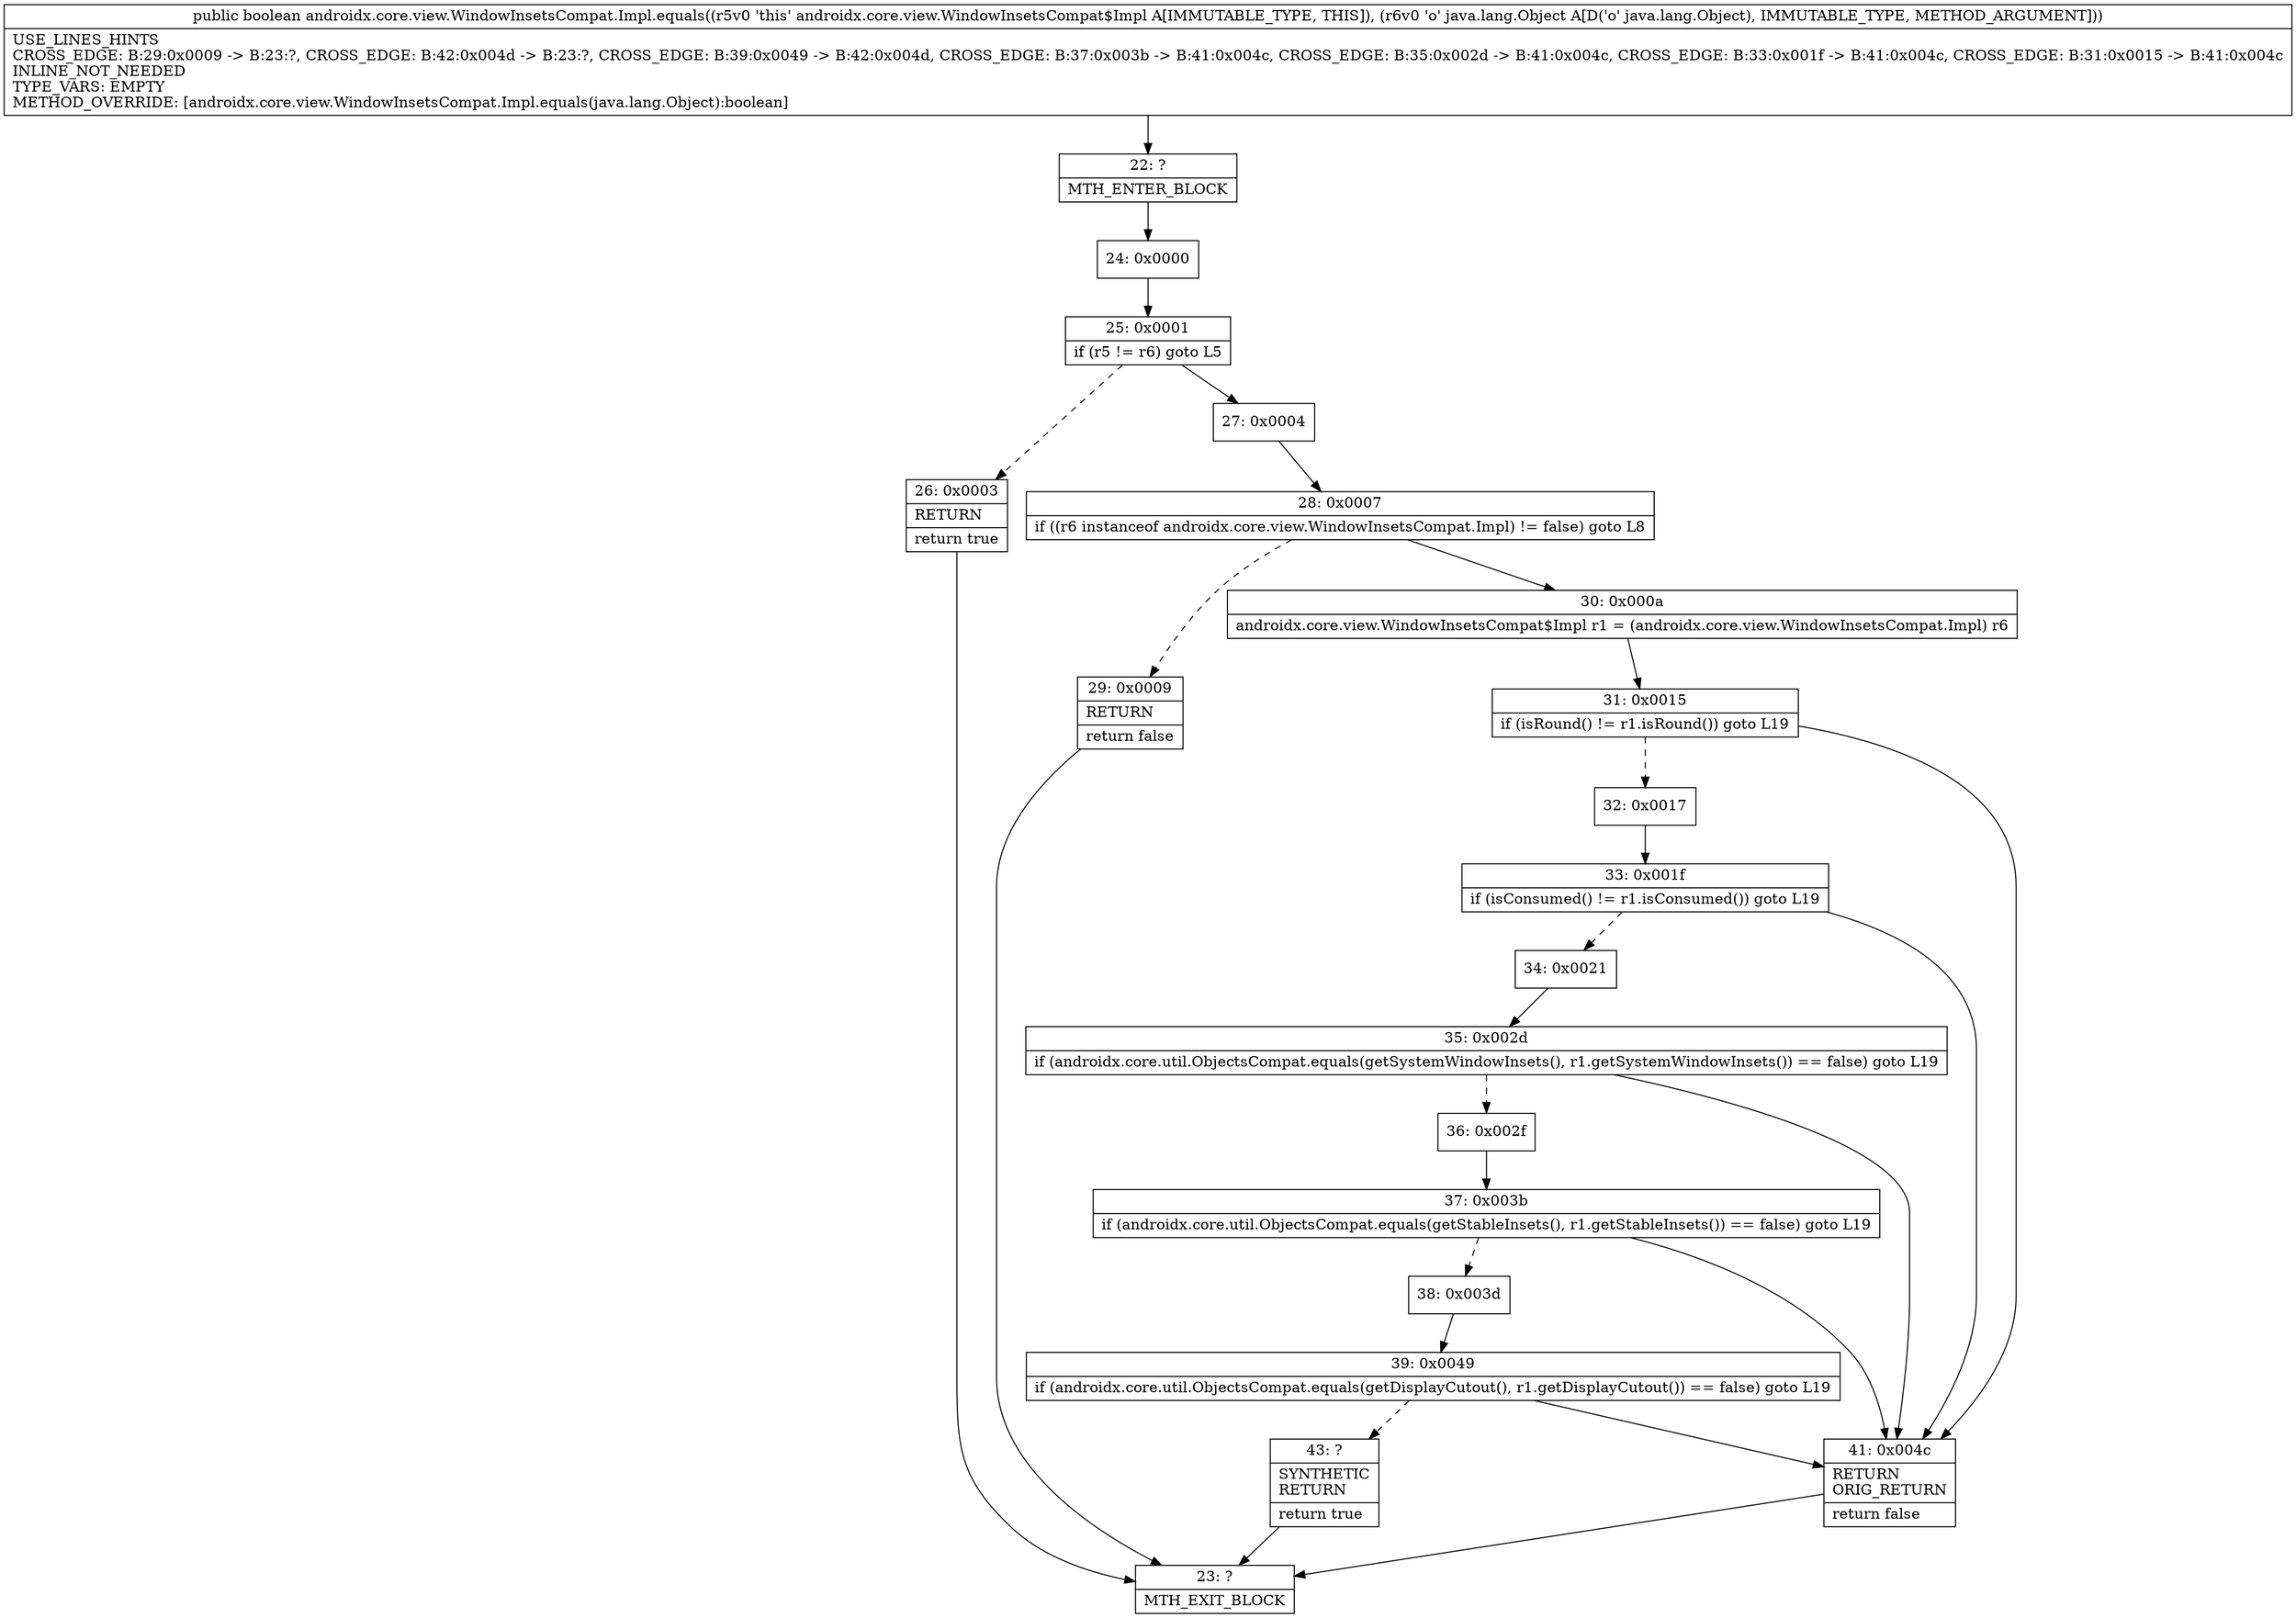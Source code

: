 digraph "CFG forandroidx.core.view.WindowInsetsCompat.Impl.equals(Ljava\/lang\/Object;)Z" {
Node_22 [shape=record,label="{22\:\ ?|MTH_ENTER_BLOCK\l}"];
Node_24 [shape=record,label="{24\:\ 0x0000}"];
Node_25 [shape=record,label="{25\:\ 0x0001|if (r5 != r6) goto L5\l}"];
Node_26 [shape=record,label="{26\:\ 0x0003|RETURN\l|return true\l}"];
Node_23 [shape=record,label="{23\:\ ?|MTH_EXIT_BLOCK\l}"];
Node_27 [shape=record,label="{27\:\ 0x0004}"];
Node_28 [shape=record,label="{28\:\ 0x0007|if ((r6 instanceof androidx.core.view.WindowInsetsCompat.Impl) != false) goto L8\l}"];
Node_29 [shape=record,label="{29\:\ 0x0009|RETURN\l|return false\l}"];
Node_30 [shape=record,label="{30\:\ 0x000a|androidx.core.view.WindowInsetsCompat$Impl r1 = (androidx.core.view.WindowInsetsCompat.Impl) r6\l}"];
Node_31 [shape=record,label="{31\:\ 0x0015|if (isRound() != r1.isRound()) goto L19\l}"];
Node_32 [shape=record,label="{32\:\ 0x0017}"];
Node_33 [shape=record,label="{33\:\ 0x001f|if (isConsumed() != r1.isConsumed()) goto L19\l}"];
Node_34 [shape=record,label="{34\:\ 0x0021}"];
Node_35 [shape=record,label="{35\:\ 0x002d|if (androidx.core.util.ObjectsCompat.equals(getSystemWindowInsets(), r1.getSystemWindowInsets()) == false) goto L19\l}"];
Node_36 [shape=record,label="{36\:\ 0x002f}"];
Node_37 [shape=record,label="{37\:\ 0x003b|if (androidx.core.util.ObjectsCompat.equals(getStableInsets(), r1.getStableInsets()) == false) goto L19\l}"];
Node_38 [shape=record,label="{38\:\ 0x003d}"];
Node_39 [shape=record,label="{39\:\ 0x0049|if (androidx.core.util.ObjectsCompat.equals(getDisplayCutout(), r1.getDisplayCutout()) == false) goto L19\l}"];
Node_43 [shape=record,label="{43\:\ ?|SYNTHETIC\lRETURN\l|return true\l}"];
Node_41 [shape=record,label="{41\:\ 0x004c|RETURN\lORIG_RETURN\l|return false\l}"];
MethodNode[shape=record,label="{public boolean androidx.core.view.WindowInsetsCompat.Impl.equals((r5v0 'this' androidx.core.view.WindowInsetsCompat$Impl A[IMMUTABLE_TYPE, THIS]), (r6v0 'o' java.lang.Object A[D('o' java.lang.Object), IMMUTABLE_TYPE, METHOD_ARGUMENT]))  | USE_LINES_HINTS\lCROSS_EDGE: B:29:0x0009 \-\> B:23:?, CROSS_EDGE: B:42:0x004d \-\> B:23:?, CROSS_EDGE: B:39:0x0049 \-\> B:42:0x004d, CROSS_EDGE: B:37:0x003b \-\> B:41:0x004c, CROSS_EDGE: B:35:0x002d \-\> B:41:0x004c, CROSS_EDGE: B:33:0x001f \-\> B:41:0x004c, CROSS_EDGE: B:31:0x0015 \-\> B:41:0x004c\lINLINE_NOT_NEEDED\lTYPE_VARS: EMPTY\lMETHOD_OVERRIDE: [androidx.core.view.WindowInsetsCompat.Impl.equals(java.lang.Object):boolean]\l}"];
MethodNode -> Node_22;Node_22 -> Node_24;
Node_24 -> Node_25;
Node_25 -> Node_26[style=dashed];
Node_25 -> Node_27;
Node_26 -> Node_23;
Node_27 -> Node_28;
Node_28 -> Node_29[style=dashed];
Node_28 -> Node_30;
Node_29 -> Node_23;
Node_30 -> Node_31;
Node_31 -> Node_32[style=dashed];
Node_31 -> Node_41;
Node_32 -> Node_33;
Node_33 -> Node_34[style=dashed];
Node_33 -> Node_41;
Node_34 -> Node_35;
Node_35 -> Node_36[style=dashed];
Node_35 -> Node_41;
Node_36 -> Node_37;
Node_37 -> Node_38[style=dashed];
Node_37 -> Node_41;
Node_38 -> Node_39;
Node_39 -> Node_41;
Node_39 -> Node_43[style=dashed];
Node_43 -> Node_23;
Node_41 -> Node_23;
}

